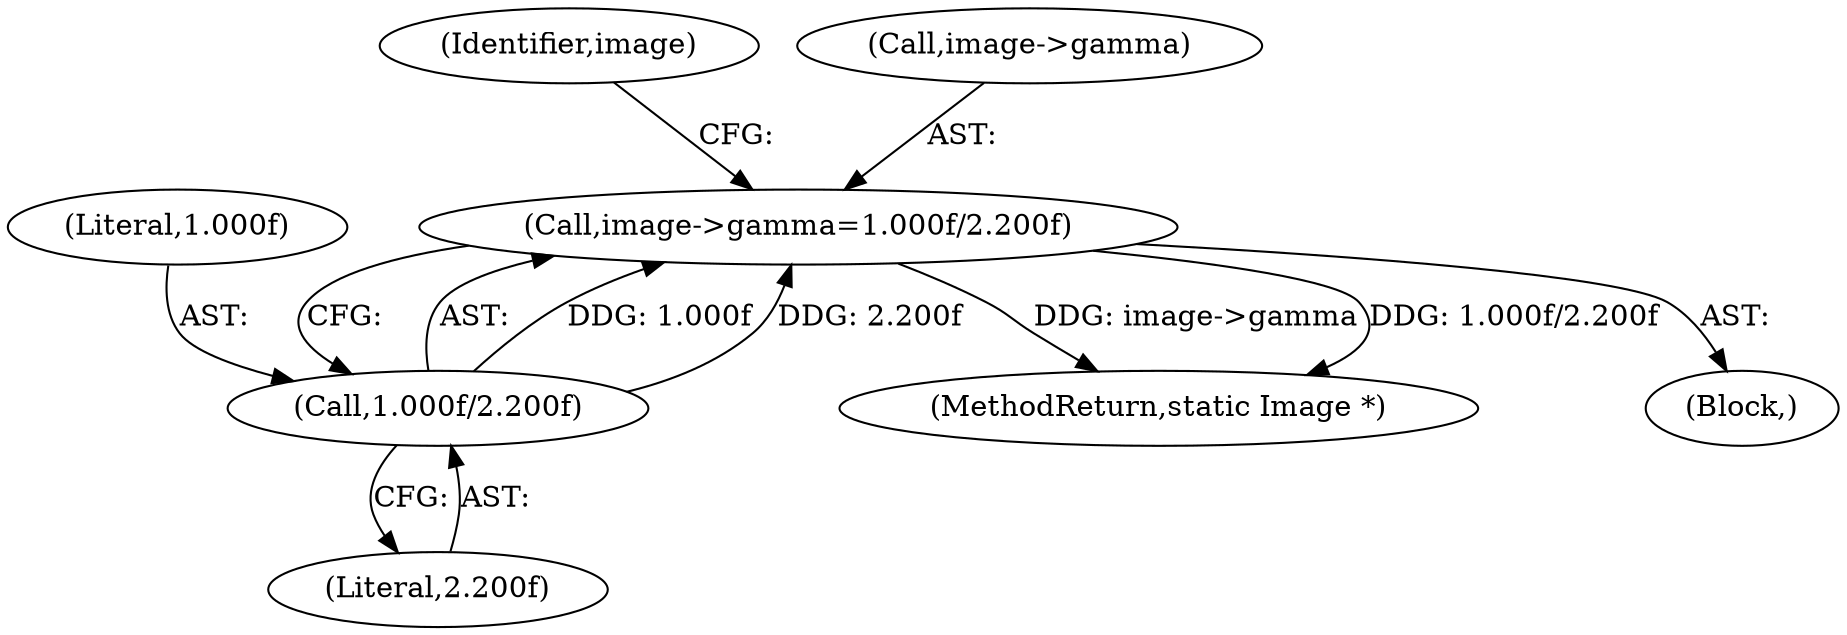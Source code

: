 digraph "0_ImageMagick6_1007b98f8795ad4bea6bc5f68a32d83e982fdae4@pointer" {
"1001420" [label="(Call,image->gamma=1.000f/2.200f)"];
"1001424" [label="(Call,1.000f/2.200f)"];
"1001411" [label="(Block,)"];
"1001426" [label="(Literal,2.200f)"];
"1001424" [label="(Call,1.000f/2.200f)"];
"1002336" [label="(MethodReturn,static Image *)"];
"1001425" [label="(Literal,1.000f)"];
"1001431" [label="(Identifier,image)"];
"1001421" [label="(Call,image->gamma)"];
"1001420" [label="(Call,image->gamma=1.000f/2.200f)"];
"1001420" -> "1001411"  [label="AST: "];
"1001420" -> "1001424"  [label="CFG: "];
"1001421" -> "1001420"  [label="AST: "];
"1001424" -> "1001420"  [label="AST: "];
"1001431" -> "1001420"  [label="CFG: "];
"1001420" -> "1002336"  [label="DDG: image->gamma"];
"1001420" -> "1002336"  [label="DDG: 1.000f/2.200f"];
"1001424" -> "1001420"  [label="DDG: 1.000f"];
"1001424" -> "1001420"  [label="DDG: 2.200f"];
"1001424" -> "1001426"  [label="CFG: "];
"1001425" -> "1001424"  [label="AST: "];
"1001426" -> "1001424"  [label="AST: "];
}
